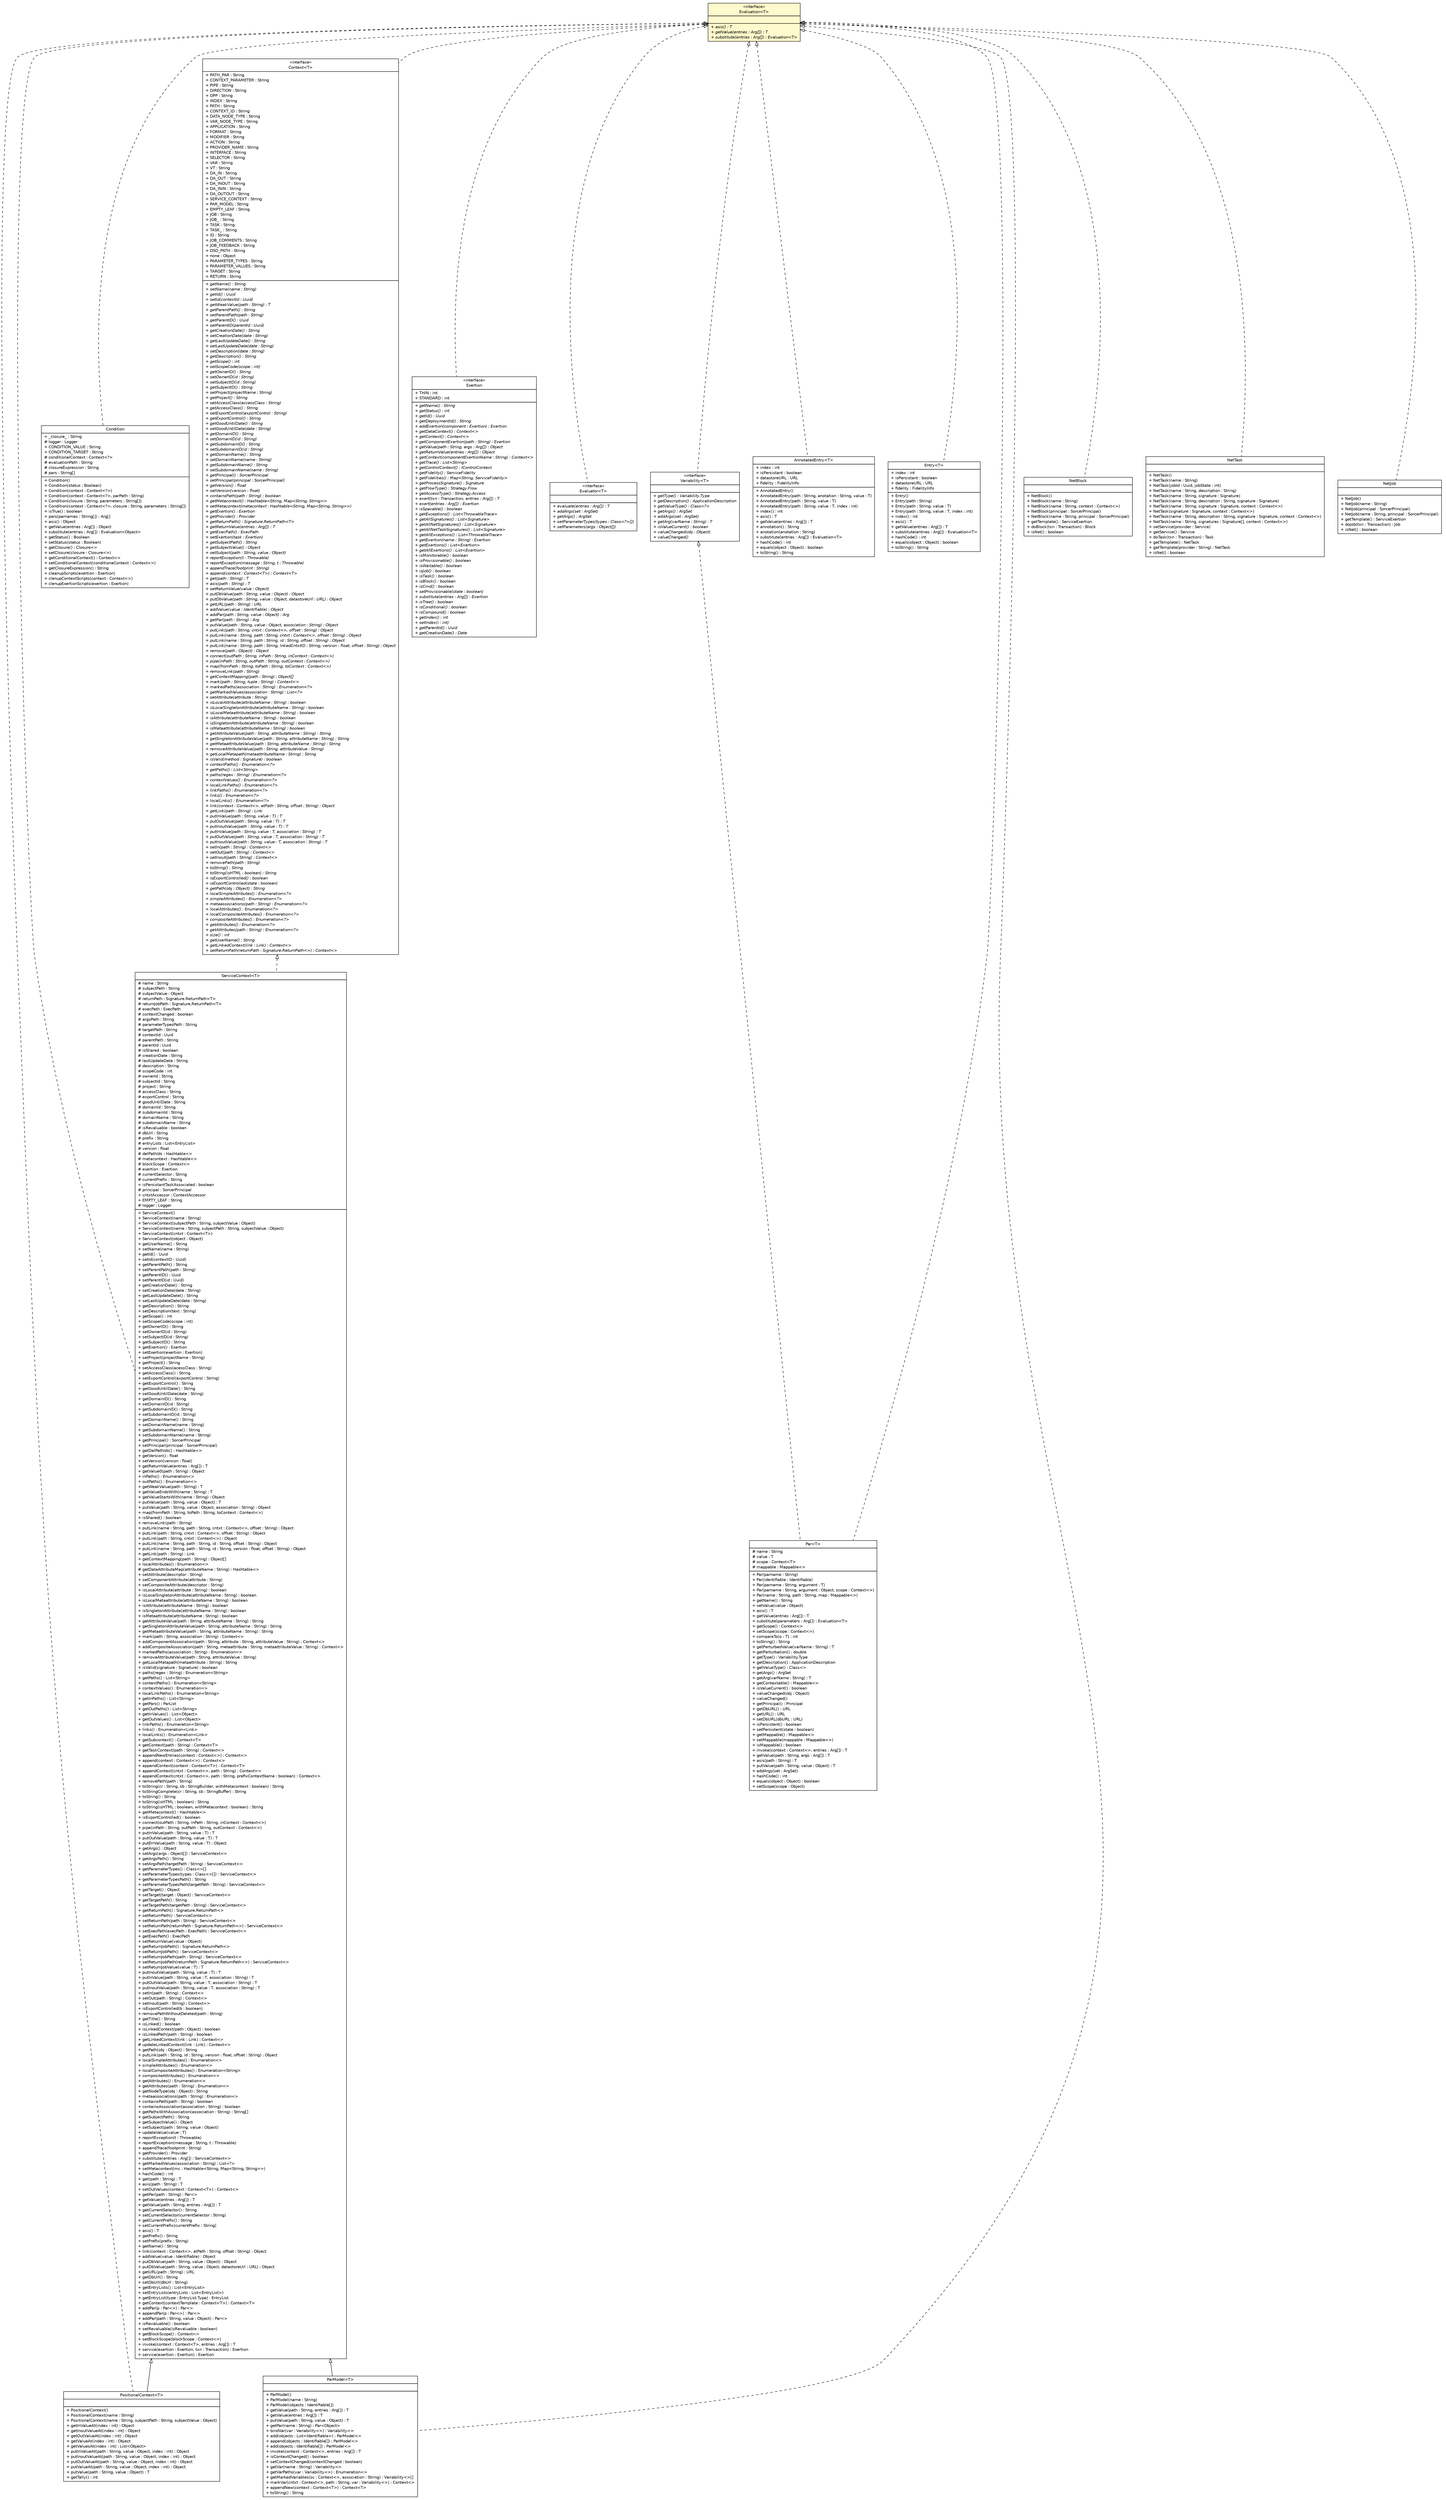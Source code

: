 #!/usr/local/bin/dot
#
# Class diagram 
# Generated by UMLGraph version R5_6 (http://www.umlgraph.org/)
#

digraph G {
	edge [fontname="Helvetica",fontsize=10,labelfontname="Helvetica",labelfontsize=10];
	node [fontname="Helvetica",fontsize=10,shape=plaintext];
	nodesep=0.25;
	ranksep=0.5;
	// sorcer.core.context.ServiceContext<T>
	c220978 [label=<<table title="sorcer.core.context.ServiceContext" border="0" cellborder="1" cellspacing="0" cellpadding="2" port="p" href="../core/context/ServiceContext.html">
		<tr><td><table border="0" cellspacing="0" cellpadding="1">
<tr><td align="center" balign="center"> ServiceContext&lt;T&gt; </td></tr>
		</table></td></tr>
		<tr><td><table border="0" cellspacing="0" cellpadding="1">
<tr><td align="left" balign="left"> # name : String </td></tr>
<tr><td align="left" balign="left"> # subjectPath : String </td></tr>
<tr><td align="left" balign="left"> # subjectValue : Object </td></tr>
<tr><td align="left" balign="left"> # returnPath : Signature.ReturnPath&lt;T&gt; </td></tr>
<tr><td align="left" balign="left"> # returnJobPath : Signature.ReturnPath&lt;T&gt; </td></tr>
<tr><td align="left" balign="left"> # execPath : ExecPath </td></tr>
<tr><td align="left" balign="left"> # contextChanged : boolean </td></tr>
<tr><td align="left" balign="left"> # argsPath : String </td></tr>
<tr><td align="left" balign="left"> # parameterTypesPath : String </td></tr>
<tr><td align="left" balign="left"> # targetPath : String </td></tr>
<tr><td align="left" balign="left"> # contextId : Uuid </td></tr>
<tr><td align="left" balign="left"> # parentPath : String </td></tr>
<tr><td align="left" balign="left"> # parentId : Uuid </td></tr>
<tr><td align="left" balign="left"> # isShared : boolean </td></tr>
<tr><td align="left" balign="left"> # creationDate : String </td></tr>
<tr><td align="left" balign="left"> # lastUpdateDate : String </td></tr>
<tr><td align="left" balign="left"> # description : String </td></tr>
<tr><td align="left" balign="left"> # scopeCode : int </td></tr>
<tr><td align="left" balign="left"> # ownerId : String </td></tr>
<tr><td align="left" balign="left"> # subjectId : String </td></tr>
<tr><td align="left" balign="left"> # project : String </td></tr>
<tr><td align="left" balign="left"> # accessClass : String </td></tr>
<tr><td align="left" balign="left"> # exportControl : String </td></tr>
<tr><td align="left" balign="left"> # goodUntilDate : String </td></tr>
<tr><td align="left" balign="left"> # domainId : String </td></tr>
<tr><td align="left" balign="left"> # subdomainId : String </td></tr>
<tr><td align="left" balign="left"> # domainName : String </td></tr>
<tr><td align="left" balign="left"> # subdomainName : String </td></tr>
<tr><td align="left" balign="left"> # isRevaluable : boolean </td></tr>
<tr><td align="left" balign="left"> # dbUrl : String </td></tr>
<tr><td align="left" balign="left"> # prefix : String </td></tr>
<tr><td align="left" balign="left"> # entryLists : List&lt;EntryList&gt; </td></tr>
<tr><td align="left" balign="left"> # version : float </td></tr>
<tr><td align="left" balign="left"> # delPathIds : Hashtable&lt;&gt; </td></tr>
<tr><td align="left" balign="left"> # metacontext : Hashtable&lt;&gt; </td></tr>
<tr><td align="left" balign="left"> # blockScope : Context&lt;&gt; </td></tr>
<tr><td align="left" balign="left"> # exertion : Exertion </td></tr>
<tr><td align="left" balign="left"> # currentSelector : String </td></tr>
<tr><td align="left" balign="left"> # currentPrefix : String </td></tr>
<tr><td align="left" balign="left"> + isPersistantTaskAssociated : boolean </td></tr>
<tr><td align="left" balign="left"> # principal : SorcerPrincipal </td></tr>
<tr><td align="left" balign="left"> + cntxtAccessor : ContextAccessor </td></tr>
<tr><td align="left" balign="left"> + EMPTY_LEAF : String </td></tr>
<tr><td align="left" balign="left"> # logger : Logger </td></tr>
		</table></td></tr>
		<tr><td><table border="0" cellspacing="0" cellpadding="1">
<tr><td align="left" balign="left"> + ServiceContext() </td></tr>
<tr><td align="left" balign="left"> + ServiceContext(name : String) </td></tr>
<tr><td align="left" balign="left"> + ServiceContext(subjectPath : String, subjectValue : Object) </td></tr>
<tr><td align="left" balign="left"> + ServiceContext(name : String, subjectPath : String, subjectValue : Object) </td></tr>
<tr><td align="left" balign="left"> + ServiceContext(cntxt : Context&lt;T&gt;) </td></tr>
<tr><td align="left" balign="left"> + ServiceContext(object : Object) </td></tr>
<tr><td align="left" balign="left"> + getUserName() : String </td></tr>
<tr><td align="left" balign="left"> + setName(name : String) </td></tr>
<tr><td align="left" balign="left"> + getId() : Uuid </td></tr>
<tr><td align="left" balign="left"> + setId(contextID : Uuid) </td></tr>
<tr><td align="left" balign="left"> + getParentPath() : String </td></tr>
<tr><td align="left" balign="left"> + setParentPath(path : String) </td></tr>
<tr><td align="left" balign="left"> + getParentID() : Uuid </td></tr>
<tr><td align="left" balign="left"> + setParentID(id : Uuid) </td></tr>
<tr><td align="left" balign="left"> + getCreationDate() : String </td></tr>
<tr><td align="left" balign="left"> + setCreationDate(date : String) </td></tr>
<tr><td align="left" balign="left"> + getLastUpdateDate() : String </td></tr>
<tr><td align="left" balign="left"> + setLastUpdateDate(date : String) </td></tr>
<tr><td align="left" balign="left"> + getDescription() : String </td></tr>
<tr><td align="left" balign="left"> + setDescription(text : String) </td></tr>
<tr><td align="left" balign="left"> + getScope() : int </td></tr>
<tr><td align="left" balign="left"> + setScopeCode(scope : int) </td></tr>
<tr><td align="left" balign="left"> + getOwnerID() : String </td></tr>
<tr><td align="left" balign="left"> + setOwnerID(id : String) </td></tr>
<tr><td align="left" balign="left"> + setSubjectID(id : String) </td></tr>
<tr><td align="left" balign="left"> + getSubjectID() : String </td></tr>
<tr><td align="left" balign="left"> + getExertion() : Exertion </td></tr>
<tr><td align="left" balign="left"> + setExertion(exertion : Exertion) </td></tr>
<tr><td align="left" balign="left"> + setProject(projectName : String) </td></tr>
<tr><td align="left" balign="left"> + getProject() : String </td></tr>
<tr><td align="left" balign="left"> + setAccessClass(acessClass : String) </td></tr>
<tr><td align="left" balign="left"> + getAccessClass() : String </td></tr>
<tr><td align="left" balign="left"> + setExportControl(exportControl : String) </td></tr>
<tr><td align="left" balign="left"> + getExportControl() : String </td></tr>
<tr><td align="left" balign="left"> + getGoodUntilDate() : String </td></tr>
<tr><td align="left" balign="left"> + setGoodUntilDate(date : String) </td></tr>
<tr><td align="left" balign="left"> + getDomainID() : String </td></tr>
<tr><td align="left" balign="left"> + setDomainID(id : String) </td></tr>
<tr><td align="left" balign="left"> + getSubdomainID() : String </td></tr>
<tr><td align="left" balign="left"> + setSubdomainID(id : String) </td></tr>
<tr><td align="left" balign="left"> + getDomainName() : String </td></tr>
<tr><td align="left" balign="left"> + setDomainName(name : String) </td></tr>
<tr><td align="left" balign="left"> + getSubdomainName() : String </td></tr>
<tr><td align="left" balign="left"> + setSubdomainName(name : String) </td></tr>
<tr><td align="left" balign="left"> + getPrincipal() : SorcerPrincipal </td></tr>
<tr><td align="left" balign="left"> + setPrincipal(principal : SorcerPrincipal) </td></tr>
<tr><td align="left" balign="left"> + getDelPathIds() : Hashtable&lt;&gt; </td></tr>
<tr><td align="left" balign="left"> + getVersion() : float </td></tr>
<tr><td align="left" balign="left"> + setVersion(version : float) </td></tr>
<tr><td align="left" balign="left"> + getReturnValue(entries : Arg[]) : T </td></tr>
<tr><td align="left" balign="left"> + getValue0(path : String) : Object </td></tr>
<tr><td align="left" balign="left"> + inPaths() : Enumeration&lt;&gt; </td></tr>
<tr><td align="left" balign="left"> + outPaths() : Enumeration&lt;&gt; </td></tr>
<tr><td align="left" balign="left"> + getWeakValue(path : String) : T </td></tr>
<tr><td align="left" balign="left"> + getValueEndsWith(name : String) : T </td></tr>
<tr><td align="left" balign="left"> + getValueStartsWith(name : String) : Object </td></tr>
<tr><td align="left" balign="left"> + putValue(path : String, value : Object) : T </td></tr>
<tr><td align="left" balign="left"> + putValue(path : String, value : Object, association : String) : Object </td></tr>
<tr><td align="left" balign="left"> + map(fromPath : String, toPath : String, toContext : Context&lt;&gt;) </td></tr>
<tr><td align="left" balign="left"> + isShared() : boolean </td></tr>
<tr><td align="left" balign="left"> + removeLink(path : String) </td></tr>
<tr><td align="left" balign="left"> + putLink(name : String, path : String, cntxt : Context&lt;&gt;, offset : String) : Object </td></tr>
<tr><td align="left" balign="left"> + putLink(path : String, cntxt : Context&lt;&gt;, offset : String) : Object </td></tr>
<tr><td align="left" balign="left"> + putLink(path : String, cntxt : Context&lt;&gt;) : Object </td></tr>
<tr><td align="left" balign="left"> + putLink(name : String, path : String, id : String, offset : String) : Object </td></tr>
<tr><td align="left" balign="left"> + putLink(name : String, path : String, id : String, version : float, offset : String) : Object </td></tr>
<tr><td align="left" balign="left"> + getLink(path : String) : Link </td></tr>
<tr><td align="left" balign="left"> + getContextMapping(path : String) : Object[] </td></tr>
<tr><td align="left" balign="left"> + localAttributes() : Enumeration&lt;&gt; </td></tr>
<tr><td align="left" balign="left"> # getDataAttributeMap(attributeName : String) : Hashtable&lt;&gt; </td></tr>
<tr><td align="left" balign="left"> + setAttribute(descriptor : String) </td></tr>
<tr><td align="left" balign="left"> + setComponentAttribute(attribute : String) </td></tr>
<tr><td align="left" balign="left"> + setCompositeAttribute(descriptor : String) </td></tr>
<tr><td align="left" balign="left"> + isLocalAttribute(attribute : String) : boolean </td></tr>
<tr><td align="left" balign="left"> + isLocalSingletonAttribute(attributeName : String) : boolean </td></tr>
<tr><td align="left" balign="left"> + isLocalMetaattribute(attributeName : String) : boolean </td></tr>
<tr><td align="left" balign="left"> + isAttribute(attributeName : String) : boolean </td></tr>
<tr><td align="left" balign="left"> + isSingletonAttribute(attributeName : String) : boolean </td></tr>
<tr><td align="left" balign="left"> + isMetaattribute(attributeName : String) : boolean </td></tr>
<tr><td align="left" balign="left"> + getAttributeValue(path : String, attributeName : String) : String </td></tr>
<tr><td align="left" balign="left"> + getSingletonAttributeValue(path : String, attributeName : String) : String </td></tr>
<tr><td align="left" balign="left"> + getMetaattributeValue(path : String, attributeName : String) : String </td></tr>
<tr><td align="left" balign="left"> + mark(path : String, association : String) : Context&lt;&gt; </td></tr>
<tr><td align="left" balign="left"> + addComponentAssociation(path : String, attribute : String, attributeValue : String) : Context&lt;&gt; </td></tr>
<tr><td align="left" balign="left"> + addCompositeAssociation(path : String, metaattribute : String, metaattributeValue : String) : Context&lt;&gt; </td></tr>
<tr><td align="left" balign="left"> + markedPaths(association : String) : Enumeration&lt;&gt; </td></tr>
<tr><td align="left" balign="left"> + removeAttributeValue(path : String, attributeValue : String) </td></tr>
<tr><td align="left" balign="left"> + getLocalMetapath(metaattribute : String) : String </td></tr>
<tr><td align="left" balign="left"> + isValid(signature : Signature) : boolean </td></tr>
<tr><td align="left" balign="left"> + paths(regex : String) : Enumeration&lt;String&gt; </td></tr>
<tr><td align="left" balign="left"> + getPaths() : List&lt;String&gt; </td></tr>
<tr><td align="left" balign="left"> + contextPaths() : Enumeration&lt;String&gt; </td></tr>
<tr><td align="left" balign="left"> + contextValues() : Enumeration&lt;&gt; </td></tr>
<tr><td align="left" balign="left"> + localLinkPaths() : Enumeration&lt;String&gt; </td></tr>
<tr><td align="left" balign="left"> + getInPaths() : List&lt;String&gt; </td></tr>
<tr><td align="left" balign="left"> + getPars() : ParList </td></tr>
<tr><td align="left" balign="left"> + getOutPaths() : List&lt;String&gt; </td></tr>
<tr><td align="left" balign="left"> + getInValues() : List&lt;Object&gt; </td></tr>
<tr><td align="left" balign="left"> + getOutValues() : List&lt;Object&gt; </td></tr>
<tr><td align="left" balign="left"> + linkPaths() : Enumeration&lt;String&gt; </td></tr>
<tr><td align="left" balign="left"> + links() : Enumeration&lt;Link&gt; </td></tr>
<tr><td align="left" balign="left"> + localLinks() : Enumeration&lt;Link&gt; </td></tr>
<tr><td align="left" balign="left"> + getSubcontext() : Context&lt;T&gt; </td></tr>
<tr><td align="left" balign="left"> + getContext(path : String) : Context&lt;T&gt; </td></tr>
<tr><td align="left" balign="left"> + getTaskContext(path : String) : Context&lt;&gt; </td></tr>
<tr><td align="left" balign="left"> + appendNewEntries(context : Context&lt;&gt;) : Context&lt;&gt; </td></tr>
<tr><td align="left" balign="left"> + append(context : Context&lt;&gt;) : Context&lt;&gt; </td></tr>
<tr><td align="left" balign="left"> + appendContext(context : Context&lt;T&gt;) : Context&lt;T&gt; </td></tr>
<tr><td align="left" balign="left"> + appendContext(cntxt : Context&lt;&gt;, path : String) : Context&lt;&gt; </td></tr>
<tr><td align="left" balign="left"> + appendContext(cntxt : Context&lt;&gt;, path : String, prefixContextName : boolean) : Context&lt;&gt; </td></tr>
<tr><td align="left" balign="left"> + removePath(path : String) </td></tr>
<tr><td align="left" balign="left"> + toString(cr : String, sb : StringBuilder, withMetacontext : boolean) : String </td></tr>
<tr><td align="left" balign="left"> + toStringComplete(cr : String, sb : StringBuffer) : String </td></tr>
<tr><td align="left" balign="left"> + toString() : String </td></tr>
<tr><td align="left" balign="left"> + toString(isHTML : boolean) : String </td></tr>
<tr><td align="left" balign="left"> + toString(isHTML : boolean, withMetacontext : boolean) : String </td></tr>
<tr><td align="left" balign="left"> + getMetacontext() : Hashtable&lt;&gt; </td></tr>
<tr><td align="left" balign="left"> + isExportControlled() : boolean </td></tr>
<tr><td align="left" balign="left"> + connect(outPath : String, inPath : String, inContext : Context&lt;&gt;) </td></tr>
<tr><td align="left" balign="left"> + pipe(inPath : String, outPath : String, outContext : Context&lt;&gt;) </td></tr>
<tr><td align="left" balign="left"> + putInValue(path : String, value : T) : T </td></tr>
<tr><td align="left" balign="left"> + putOutValue(path : String, value : T) : T </td></tr>
<tr><td align="left" balign="left"> + putErrValue(path : String, value : T) : Object </td></tr>
<tr><td align="left" balign="left"> + getArgs() : Object </td></tr>
<tr><td align="left" balign="left"> + setArgs(args : Object[]) : ServiceContext&lt;&gt; </td></tr>
<tr><td align="left" balign="left"> + getArgsPath() : String </td></tr>
<tr><td align="left" balign="left"> + setArgsPath(targetPath : String) : ServiceContext&lt;&gt; </td></tr>
<tr><td align="left" balign="left"> + getParameterTypes() : Class&lt;&gt;[] </td></tr>
<tr><td align="left" balign="left"> + setParameterTypes(types : Class&lt;&gt;[]) : ServiceContext&lt;&gt; </td></tr>
<tr><td align="left" balign="left"> + getParameterTypesPath() : String </td></tr>
<tr><td align="left" balign="left"> + setParameterTypesPath(targetPath : String) : ServiceContext&lt;&gt; </td></tr>
<tr><td align="left" balign="left"> + getTarget() : Object </td></tr>
<tr><td align="left" balign="left"> + setTarget(target : Object) : ServiceContext&lt;&gt; </td></tr>
<tr><td align="left" balign="left"> + getTargetPath() : String </td></tr>
<tr><td align="left" balign="left"> + setTargetPath(targetPath : String) : ServiceContext&lt;&gt; </td></tr>
<tr><td align="left" balign="left"> + getReturnPath() : Signature.ReturnPath&lt;&gt; </td></tr>
<tr><td align="left" balign="left"> + setReturnPath() : ServiceContext&lt;&gt; </td></tr>
<tr><td align="left" balign="left"> + setReturnPath(path : String) : ServiceContext&lt;&gt; </td></tr>
<tr><td align="left" balign="left"> + setReturnPath(returnPath : Signature.ReturnPath&lt;&gt;) : ServiceContext&lt;&gt; </td></tr>
<tr><td align="left" balign="left"> + setExecPath(execPath : ExecPath) : ServiceContext&lt;&gt; </td></tr>
<tr><td align="left" balign="left"> + getExecPath() : ExecPath </td></tr>
<tr><td align="left" balign="left"> + setReturnValue(value : Object) </td></tr>
<tr><td align="left" balign="left"> + getReturnJobPath() : Signature.ReturnPath&lt;&gt; </td></tr>
<tr><td align="left" balign="left"> + setReturnJobPath() : ServiceContext&lt;&gt; </td></tr>
<tr><td align="left" balign="left"> + setReturnJobPath(path : String) : ServiceContext&lt;&gt; </td></tr>
<tr><td align="left" balign="left"> + setReturnJobPath(returnPath : Signature.ReturnPath&lt;&gt;) : ServiceContext&lt;&gt; </td></tr>
<tr><td align="left" balign="left"> + setReturnJobValue(value : T) : T </td></tr>
<tr><td align="left" balign="left"> + putInoutValue(path : String, value : T) : T </td></tr>
<tr><td align="left" balign="left"> + putInValue(path : String, value : T, association : String) : T </td></tr>
<tr><td align="left" balign="left"> + putOutValue(path : String, value : T, association : String) : T </td></tr>
<tr><td align="left" balign="left"> + putInoutValue(path : String, value : T, association : String) : T </td></tr>
<tr><td align="left" balign="left"> + setIn(path : String) : Context&lt;&gt; </td></tr>
<tr><td align="left" balign="left"> + setOut(path : String) : Context&lt;&gt; </td></tr>
<tr><td align="left" balign="left"> + setInout(path : String) : Context&lt;&gt; </td></tr>
<tr><td align="left" balign="left"> + isExportControlled(b : boolean) </td></tr>
<tr><td align="left" balign="left"> + removePathWithoutDeleted(path : String) </td></tr>
<tr><td align="left" balign="left"> + getTitle() : String </td></tr>
<tr><td align="left" balign="left"> + isLinked() : boolean </td></tr>
<tr><td align="left" balign="left"> + isLinkedContext(path : Object) : boolean </td></tr>
<tr><td align="left" balign="left"> + isLinkedPath(path : String) : boolean </td></tr>
<tr><td align="left" balign="left"> + getLinkedContext(link : Link) : Context&lt;&gt; </td></tr>
<tr><td align="left" balign="left"> # updateLinkedContext(link : Link) : Context&lt;&gt; </td></tr>
<tr><td align="left" balign="left"> + getPath(obj : Object) : String </td></tr>
<tr><td align="left" balign="left"> + putLink(path : String, id : String, version : float, offset : String) : Object </td></tr>
<tr><td align="left" balign="left"> + localSimpleAttributes() : Enumeration&lt;&gt; </td></tr>
<tr><td align="left" balign="left"> + simpleAttributes() : Enumeration&lt;&gt; </td></tr>
<tr><td align="left" balign="left"> + localCompositeAttributes() : Enumeration&lt;String&gt; </td></tr>
<tr><td align="left" balign="left"> + compositeAttributes() : Enumeration&lt;&gt; </td></tr>
<tr><td align="left" balign="left"> + getAttributes() : Enumeration&lt;&gt; </td></tr>
<tr><td align="left" balign="left"> + getAttributes(path : String) : Enumeration&lt;&gt; </td></tr>
<tr><td align="left" balign="left"> + getNodeType(obj : Object) : String </td></tr>
<tr><td align="left" balign="left"> + metaassociations(path : String) : Enumeration&lt;&gt; </td></tr>
<tr><td align="left" balign="left"> + containsPath(path : String) : boolean </td></tr>
<tr><td align="left" balign="left"> + containsAssociation(association : String) : boolean </td></tr>
<tr><td align="left" balign="left"> + getPathsWithAssociation(association : String) : String[] </td></tr>
<tr><td align="left" balign="left"> + getSubjectPath() : String </td></tr>
<tr><td align="left" balign="left"> + getSubjectValue() : Object </td></tr>
<tr><td align="left" balign="left"> + setSubject(path : String, value : Object) </td></tr>
<tr><td align="left" balign="left"> + updateValue(value : T) </td></tr>
<tr><td align="left" balign="left"> + reportException(t : Throwable) </td></tr>
<tr><td align="left" balign="left"> + reportException(message : String, t : Throwable) </td></tr>
<tr><td align="left" balign="left"> + appendTrace(footprint : String) </td></tr>
<tr><td align="left" balign="left"> + getProvider() : Provider </td></tr>
<tr><td align="left" balign="left"> + substitute(entries : Arg[]) : ServiceContext&lt;&gt; </td></tr>
<tr><td align="left" balign="left"> + getMarkedValues(association : String) : List&lt;?&gt; </td></tr>
<tr><td align="left" balign="left"> + setMetacontext(mc : Hashtable&lt;String, Map&lt;String, String&gt;&gt;) </td></tr>
<tr><td align="left" balign="left"> + hashCode() : int </td></tr>
<tr><td align="left" balign="left"> + get(path : String) : T </td></tr>
<tr><td align="left" balign="left"> + asis(path : String) : T </td></tr>
<tr><td align="left" balign="left"> + setOutValues(context : Context&lt;T&gt;) : Context&lt;&gt; </td></tr>
<tr><td align="left" balign="left"> + getPar(path : String) : Par&lt;&gt; </td></tr>
<tr><td align="left" balign="left"> + getValue(entries : Arg[]) : T </td></tr>
<tr><td align="left" balign="left"> + getValue(path : String, entries : Arg[]) : T </td></tr>
<tr><td align="left" balign="left"> + getCurrentSelector() : String </td></tr>
<tr><td align="left" balign="left"> + setCurrentSelector(currentSelector : String) </td></tr>
<tr><td align="left" balign="left"> + getCurrentPrefix() : String </td></tr>
<tr><td align="left" balign="left"> + setCurrentPrefix(currentPrefix : String) </td></tr>
<tr><td align="left" balign="left"> + asis() : T </td></tr>
<tr><td align="left" balign="left"> + getPrefix() : String </td></tr>
<tr><td align="left" balign="left"> + setPrefix(prefix : String) </td></tr>
<tr><td align="left" balign="left"> + getName() : String </td></tr>
<tr><td align="left" balign="left"> + link(context : Context&lt;&gt;, atPath : String, offset : String) : Object </td></tr>
<tr><td align="left" balign="left"> + addValue(value : Identifiable) : Object </td></tr>
<tr><td align="left" balign="left"> + putDbValue(path : String, value : Object) : Object </td></tr>
<tr><td align="left" balign="left"> + putDbValue(path : String, value : Object, datastoreUrl : URL) : Object </td></tr>
<tr><td align="left" balign="left"> + getURL(path : String) : URL </td></tr>
<tr><td align="left" balign="left"> + getDbUrl() : String </td></tr>
<tr><td align="left" balign="left"> + setDbUrl(dbUrl : String) </td></tr>
<tr><td align="left" balign="left"> + getEntryLists() : List&lt;EntryList&gt; </td></tr>
<tr><td align="left" balign="left"> + setEntryLists(entryLists : List&lt;EntryList&gt;) </td></tr>
<tr><td align="left" balign="left"> + getEntryList(type : EntryList.Type) : EntryList </td></tr>
<tr><td align="left" balign="left"> + getContext(contextTemplate : Context&lt;T&gt;) : Context&lt;T&gt; </td></tr>
<tr><td align="left" balign="left"> + addPar(p : Par&lt;&gt;) : Par&lt;&gt; </td></tr>
<tr><td align="left" balign="left"> + appendPar(p : Par&lt;&gt;) : Par&lt;&gt; </td></tr>
<tr><td align="left" balign="left"> + addPar(path : String, value : Object) : Par&lt;&gt; </td></tr>
<tr><td align="left" balign="left"> + isRevaluable() : boolean </td></tr>
<tr><td align="left" balign="left"> + setRevaluable(isRevaluable : boolean) </td></tr>
<tr><td align="left" balign="left"> + getBlockScope() : Context&lt;&gt; </td></tr>
<tr><td align="left" balign="left"> + setBlockScope(blockScope : Context&lt;&gt;) </td></tr>
<tr><td align="left" balign="left"> + invoke(context : Context&lt;T&gt;, entries : Arg[]) : T </td></tr>
<tr><td align="left" balign="left"> + service(exertion : Exertion, txn : Transaction) : Exertion </td></tr>
<tr><td align="left" balign="left"> + service(exertion : Exertion) : Exertion </td></tr>
		</table></td></tr>
		</table>>, URL="../core/context/ServiceContext.html", fontname="Helvetica", fontcolor="black", fontsize=10.0];
	// sorcer.core.context.PositionalContext<T>
	c220981 [label=<<table title="sorcer.core.context.PositionalContext" border="0" cellborder="1" cellspacing="0" cellpadding="2" port="p" href="../core/context/PositionalContext.html">
		<tr><td><table border="0" cellspacing="0" cellpadding="1">
<tr><td align="center" balign="center"> PositionalContext&lt;T&gt; </td></tr>
		</table></td></tr>
		<tr><td><table border="0" cellspacing="0" cellpadding="1">
<tr><td align="left" balign="left">  </td></tr>
		</table></td></tr>
		<tr><td><table border="0" cellspacing="0" cellpadding="1">
<tr><td align="left" balign="left"> + PositionalContext() </td></tr>
<tr><td align="left" balign="left"> + PositionalContext(name : String) </td></tr>
<tr><td align="left" balign="left"> + PositionalContext(name : String, subjectPath : String, subjectValue : Object) </td></tr>
<tr><td align="left" balign="left"> + getInValueAt(index : int) : Object </td></tr>
<tr><td align="left" balign="left"> + getInoutValueAt(index : int) : Object </td></tr>
<tr><td align="left" balign="left"> + getOutValueAt(index : int) : Object </td></tr>
<tr><td align="left" balign="left"> + getValueAt(index : int) : Object </td></tr>
<tr><td align="left" balign="left"> + getValuesAt(index : int) : List&lt;Object&gt; </td></tr>
<tr><td align="left" balign="left"> + putInValueAt(path : String, value : Object, index : int) : Object </td></tr>
<tr><td align="left" balign="left"> + putInoutValueAt(path : String, value : Object, index : int) : Object </td></tr>
<tr><td align="left" balign="left"> + putOutValueAt(path : String, value : Object, index : int) : Object </td></tr>
<tr><td align="left" balign="left"> + putValueAt(path : String, value : Object, index : int) : Object </td></tr>
<tr><td align="left" balign="left"> + putValue(path : String, value : Object) : T </td></tr>
<tr><td align="left" balign="left"> + getTally() : int </td></tr>
		</table></td></tr>
		</table>>, URL="../core/context/PositionalContext.html", fontname="Helvetica", fontcolor="black", fontsize=10.0];
	// sorcer.service.Condition
	c221038 [label=<<table title="sorcer.service.Condition" border="0" cellborder="1" cellspacing="0" cellpadding="2" port="p" href="./Condition.html">
		<tr><td><table border="0" cellspacing="0" cellpadding="1">
<tr><td align="center" balign="center"> Condition </td></tr>
		</table></td></tr>
		<tr><td><table border="0" cellspacing="0" cellpadding="1">
<tr><td align="left" balign="left"> + _closure_ : String </td></tr>
<tr><td align="left" balign="left"> # logger : Logger </td></tr>
<tr><td align="left" balign="left"> + CONDITION_VALUE : String </td></tr>
<tr><td align="left" balign="left"> + CONDITION_TARGET : String </td></tr>
<tr><td align="left" balign="left"> # conditionalContext : Context&lt;?&gt; </td></tr>
<tr><td align="left" balign="left"> # evaluationPath : String </td></tr>
<tr><td align="left" balign="left"> # closureExpression : String </td></tr>
<tr><td align="left" balign="left"> # pars : String[] </td></tr>
		</table></td></tr>
		<tr><td><table border="0" cellspacing="0" cellpadding="1">
<tr><td align="left" balign="left"> + Condition() </td></tr>
<tr><td align="left" balign="left"> + Condition(status : Boolean) </td></tr>
<tr><td align="left" balign="left"> + Condition(context : Context&lt;?&gt;) </td></tr>
<tr><td align="left" balign="left"> + Condition(context : Context&lt;?&gt;, parPath : String) </td></tr>
<tr><td align="left" balign="left"> + Condition(closure : String, parameters : String[]) </td></tr>
<tr><td align="left" balign="left"> + Condition(context : Context&lt;?&gt;, closure : String, parameters : String[]) </td></tr>
<tr><td align="left" balign="left"> + isTrue() : boolean </td></tr>
<tr><td align="left" balign="left"> + pars(parnames : String[]) : Arg[] </td></tr>
<tr><td align="left" balign="left"> + asis() : Object </td></tr>
<tr><td align="left" balign="left"> + getValue(entries : Arg[]) : Object </td></tr>
<tr><td align="left" balign="left"> + substitute(entries : Arg[]) : Evaluation&lt;Object&gt; </td></tr>
<tr><td align="left" balign="left"> + getStatus() : Boolean </td></tr>
<tr><td align="left" balign="left"> + setStatus(status : Boolean) </td></tr>
<tr><td align="left" balign="left"> + getClosure() : Closure&lt;&gt; </td></tr>
<tr><td align="left" balign="left"> + setClosure(closure : Closure&lt;&gt;) </td></tr>
<tr><td align="left" balign="left"> + getConditionalContext() : Context&lt;&gt; </td></tr>
<tr><td align="left" balign="left"> + setConditionalContext(conditionaContext : Context&lt;&gt;) </td></tr>
<tr><td align="left" balign="left"> + getClosureExpression() : String </td></tr>
<tr><td align="left" balign="left"> + cleanupScripts(exertion : Exertion) </td></tr>
<tr><td align="left" balign="left"> + clenupContextScripts(context : Context&lt;&gt;) </td></tr>
<tr><td align="left" balign="left"> + clenupExertionScripts(exertion : Exertion) </td></tr>
		</table></td></tr>
		</table>>, URL="./Condition.html", fontname="Helvetica", fontcolor="black", fontsize=10.0];
	// sorcer.service.Evaluation<T>
	c221049 [label=<<table title="sorcer.service.Evaluation" border="0" cellborder="1" cellspacing="0" cellpadding="2" port="p" bgcolor="lemonChiffon" href="./Evaluation.html">
		<tr><td><table border="0" cellspacing="0" cellpadding="1">
<tr><td align="center" balign="center"> &#171;interface&#187; </td></tr>
<tr><td align="center" balign="center"> Evaluation&lt;T&gt; </td></tr>
		</table></td></tr>
		<tr><td><table border="0" cellspacing="0" cellpadding="1">
<tr><td align="left" balign="left">  </td></tr>
		</table></td></tr>
		<tr><td><table border="0" cellspacing="0" cellpadding="1">
<tr><td align="left" balign="left"><font face="Helvetica-Oblique" point-size="10.0"> + asis() : T </font></td></tr>
<tr><td align="left" balign="left"><font face="Helvetica-Oblique" point-size="10.0"> + getValue(entries : Arg[]) : T </font></td></tr>
<tr><td align="left" balign="left"><font face="Helvetica-Oblique" point-size="10.0"> + substitute(entries : Arg[]) : Evaluation&lt;T&gt; </font></td></tr>
		</table></td></tr>
		</table>>, URL="./Evaluation.html", fontname="Helvetica", fontcolor="black", fontsize=10.0];
	// sorcer.service.Context<T>
	c221059 [label=<<table title="sorcer.service.Context" border="0" cellborder="1" cellspacing="0" cellpadding="2" port="p" href="./Context.html">
		<tr><td><table border="0" cellspacing="0" cellpadding="1">
<tr><td align="center" balign="center"> &#171;interface&#187; </td></tr>
<tr><td align="center" balign="center"> Context&lt;T&gt; </td></tr>
		</table></td></tr>
		<tr><td><table border="0" cellspacing="0" cellpadding="1">
<tr><td align="left" balign="left"> + PATH_PAR : String </td></tr>
<tr><td align="left" balign="left"> + CONTEXT_PARAMETER : String </td></tr>
<tr><td align="left" balign="left"> + PIPE : String </td></tr>
<tr><td align="left" balign="left"> + DIRECTION : String </td></tr>
<tr><td align="left" balign="left"> + OPP : String </td></tr>
<tr><td align="left" balign="left"> + INDEX : String </td></tr>
<tr><td align="left" balign="left"> + PATH : String </td></tr>
<tr><td align="left" balign="left"> + CONTEXT_ID : String </td></tr>
<tr><td align="left" balign="left"> + DATA_NODE_TYPE : String </td></tr>
<tr><td align="left" balign="left"> + VAR_NODE_TYPE : String </td></tr>
<tr><td align="left" balign="left"> + APPLICATION : String </td></tr>
<tr><td align="left" balign="left"> + FORMAT : String </td></tr>
<tr><td align="left" balign="left"> + MODIFIER : String </td></tr>
<tr><td align="left" balign="left"> + ACTION : String </td></tr>
<tr><td align="left" balign="left"> + PROVIDER_NAME : String </td></tr>
<tr><td align="left" balign="left"> + INTERFACE : String </td></tr>
<tr><td align="left" balign="left"> + SELECTOR : String </td></tr>
<tr><td align="left" balign="left"> + VAR : String </td></tr>
<tr><td align="left" balign="left"> + VT : String </td></tr>
<tr><td align="left" balign="left"> + DA_IN : String </td></tr>
<tr><td align="left" balign="left"> + DA_OUT : String </td></tr>
<tr><td align="left" balign="left"> + DA_INOUT : String </td></tr>
<tr><td align="left" balign="left"> + DA_ININ : String </td></tr>
<tr><td align="left" balign="left"> + DA_OUTOUT : String </td></tr>
<tr><td align="left" balign="left"> + SERVICE_CONTEXT : String </td></tr>
<tr><td align="left" balign="left"> + PAR_MODEL : String </td></tr>
<tr><td align="left" balign="left"> + EMPTY_LEAF : String </td></tr>
<tr><td align="left" balign="left"> + JOB : String </td></tr>
<tr><td align="left" balign="left"> + JOB_ : String </td></tr>
<tr><td align="left" balign="left"> + TASK : String </td></tr>
<tr><td align="left" balign="left"> + TASK_ : String </td></tr>
<tr><td align="left" balign="left"> + ID : String </td></tr>
<tr><td align="left" balign="left"> + JOB_COMMENTS : String </td></tr>
<tr><td align="left" balign="left"> + JOB_FEEDBACK : String </td></tr>
<tr><td align="left" balign="left"> + DSD_PATH : String </td></tr>
<tr><td align="left" balign="left"> + none : Object </td></tr>
<tr><td align="left" balign="left"> + PARAMETER_TYPES : String </td></tr>
<tr><td align="left" balign="left"> + PARAMETER_VALUES : String </td></tr>
<tr><td align="left" balign="left"> + TARGET : String </td></tr>
<tr><td align="left" balign="left"> + RETURN : String </td></tr>
		</table></td></tr>
		<tr><td><table border="0" cellspacing="0" cellpadding="1">
<tr><td align="left" balign="left"><font face="Helvetica-Oblique" point-size="10.0"> + getName() : String </font></td></tr>
<tr><td align="left" balign="left"><font face="Helvetica-Oblique" point-size="10.0"> + setName(name : String) </font></td></tr>
<tr><td align="left" balign="left"><font face="Helvetica-Oblique" point-size="10.0"> + getId() : Uuid </font></td></tr>
<tr><td align="left" balign="left"><font face="Helvetica-Oblique" point-size="10.0"> + setId(contextId : Uuid) </font></td></tr>
<tr><td align="left" balign="left"><font face="Helvetica-Oblique" point-size="10.0"> + getWeakValue(path : String) : T </font></td></tr>
<tr><td align="left" balign="left"><font face="Helvetica-Oblique" point-size="10.0"> + getParentPath() : String </font></td></tr>
<tr><td align="left" balign="left"><font face="Helvetica-Oblique" point-size="10.0"> + setParentPath(path : String) </font></td></tr>
<tr><td align="left" balign="left"><font face="Helvetica-Oblique" point-size="10.0"> + getParentID() : Uuid </font></td></tr>
<tr><td align="left" balign="left"><font face="Helvetica-Oblique" point-size="10.0"> + setParentID(parentId : Uuid) </font></td></tr>
<tr><td align="left" balign="left"><font face="Helvetica-Oblique" point-size="10.0"> + getCreationDate() : String </font></td></tr>
<tr><td align="left" balign="left"><font face="Helvetica-Oblique" point-size="10.0"> + setCreationDate(date : String) </font></td></tr>
<tr><td align="left" balign="left"><font face="Helvetica-Oblique" point-size="10.0"> + getLastUpdateDate() : String </font></td></tr>
<tr><td align="left" balign="left"><font face="Helvetica-Oblique" point-size="10.0"> + setLastUpdateDate(date : String) </font></td></tr>
<tr><td align="left" balign="left"><font face="Helvetica-Oblique" point-size="10.0"> + setDescription(date : String) </font></td></tr>
<tr><td align="left" balign="left"><font face="Helvetica-Oblique" point-size="10.0"> + getDescription() : String </font></td></tr>
<tr><td align="left" balign="left"><font face="Helvetica-Oblique" point-size="10.0"> + getScope() : int </font></td></tr>
<tr><td align="left" balign="left"><font face="Helvetica-Oblique" point-size="10.0"> + setScopeCode(scope : int) </font></td></tr>
<tr><td align="left" balign="left"><font face="Helvetica-Oblique" point-size="10.0"> + getOwnerID() : String </font></td></tr>
<tr><td align="left" balign="left"><font face="Helvetica-Oblique" point-size="10.0"> + setOwnerID(id : String) </font></td></tr>
<tr><td align="left" balign="left"><font face="Helvetica-Oblique" point-size="10.0"> + setSubjectID(id : String) </font></td></tr>
<tr><td align="left" balign="left"><font face="Helvetica-Oblique" point-size="10.0"> + getSubjectID() : String </font></td></tr>
<tr><td align="left" balign="left"><font face="Helvetica-Oblique" point-size="10.0"> + setProject(projectName : String) </font></td></tr>
<tr><td align="left" balign="left"><font face="Helvetica-Oblique" point-size="10.0"> + getProject() : String </font></td></tr>
<tr><td align="left" balign="left"><font face="Helvetica-Oblique" point-size="10.0"> + setAccessClass(accessClass : String) </font></td></tr>
<tr><td align="left" balign="left"><font face="Helvetica-Oblique" point-size="10.0"> + getAccessClass() : String </font></td></tr>
<tr><td align="left" balign="left"><font face="Helvetica-Oblique" point-size="10.0"> + setExportControl(exportControl : String) </font></td></tr>
<tr><td align="left" balign="left"><font face="Helvetica-Oblique" point-size="10.0"> + getExportControl() : String </font></td></tr>
<tr><td align="left" balign="left"><font face="Helvetica-Oblique" point-size="10.0"> + getGoodUntilDate() : String </font></td></tr>
<tr><td align="left" balign="left"><font face="Helvetica-Oblique" point-size="10.0"> + setGoodUntilDate(date : String) </font></td></tr>
<tr><td align="left" balign="left"><font face="Helvetica-Oblique" point-size="10.0"> + getDomainID() : String </font></td></tr>
<tr><td align="left" balign="left"><font face="Helvetica-Oblique" point-size="10.0"> + setDomainID(id : String) </font></td></tr>
<tr><td align="left" balign="left"><font face="Helvetica-Oblique" point-size="10.0"> + getSubdomainID() : String </font></td></tr>
<tr><td align="left" balign="left"><font face="Helvetica-Oblique" point-size="10.0"> + setSubdomainID(id : String) </font></td></tr>
<tr><td align="left" balign="left"><font face="Helvetica-Oblique" point-size="10.0"> + getDomainName() : String </font></td></tr>
<tr><td align="left" balign="left"><font face="Helvetica-Oblique" point-size="10.0"> + setDomainName(name : String) </font></td></tr>
<tr><td align="left" balign="left"><font face="Helvetica-Oblique" point-size="10.0"> + getSubdomainName() : String </font></td></tr>
<tr><td align="left" balign="left"><font face="Helvetica-Oblique" point-size="10.0"> + setSubdomainName(name : String) </font></td></tr>
<tr><td align="left" balign="left"><font face="Helvetica-Oblique" point-size="10.0"> + getPrincipal() : SorcerPrincipal </font></td></tr>
<tr><td align="left" balign="left"><font face="Helvetica-Oblique" point-size="10.0"> + setPrincipal(principal : SorcerPrincipal) </font></td></tr>
<tr><td align="left" balign="left"><font face="Helvetica-Oblique" point-size="10.0"> + getVersion() : float </font></td></tr>
<tr><td align="left" balign="left"><font face="Helvetica-Oblique" point-size="10.0"> + setVersion(version : float) </font></td></tr>
<tr><td align="left" balign="left"><font face="Helvetica-Oblique" point-size="10.0"> + containsPath(path : String) : boolean </font></td></tr>
<tr><td align="left" balign="left"><font face="Helvetica-Oblique" point-size="10.0"> + getMetacontext() : Hashtable&lt;String, Map&lt;String, String&gt;&gt; </font></td></tr>
<tr><td align="left" balign="left"><font face="Helvetica-Oblique" point-size="10.0"> + setMetacontext(metacontext : Hashtable&lt;String, Map&lt;String, String&gt;&gt;) </font></td></tr>
<tr><td align="left" balign="left"><font face="Helvetica-Oblique" point-size="10.0"> + getExertion() : Exertion </font></td></tr>
<tr><td align="left" balign="left"><font face="Helvetica-Oblique" point-size="10.0"> + getProvider() : Provider </font></td></tr>
<tr><td align="left" balign="left"><font face="Helvetica-Oblique" point-size="10.0"> + getReturnPath() : Signature.ReturnPath&lt;T&gt; </font></td></tr>
<tr><td align="left" balign="left"><font face="Helvetica-Oblique" point-size="10.0"> + getReturnValue(entries : Arg[]) : T </font></td></tr>
<tr><td align="left" balign="left"><font face="Helvetica-Oblique" point-size="10.0"> + getExecPath() : ExecPath </font></td></tr>
<tr><td align="left" balign="left"><font face="Helvetica-Oblique" point-size="10.0"> + setExertion(task : Exertion) </font></td></tr>
<tr><td align="left" balign="left"><font face="Helvetica-Oblique" point-size="10.0"> + getSubjectPath() : String </font></td></tr>
<tr><td align="left" balign="left"><font face="Helvetica-Oblique" point-size="10.0"> + getSubjectValue() : Object </font></td></tr>
<tr><td align="left" balign="left"><font face="Helvetica-Oblique" point-size="10.0"> + setSubject(path : String, value : Object) </font></td></tr>
<tr><td align="left" balign="left"><font face="Helvetica-Oblique" point-size="10.0"> + reportException(t : Throwable) </font></td></tr>
<tr><td align="left" balign="left"><font face="Helvetica-Oblique" point-size="10.0"> + reportException(message : String, t : Throwable) </font></td></tr>
<tr><td align="left" balign="left"><font face="Helvetica-Oblique" point-size="10.0"> + appendTrace(footprint : String) </font></td></tr>
<tr><td align="left" balign="left"><font face="Helvetica-Oblique" point-size="10.0"> + append(context : Context&lt;T&gt;) : Context&lt;T&gt; </font></td></tr>
<tr><td align="left" balign="left"><font face="Helvetica-Oblique" point-size="10.0"> + get(path : String) : T </font></td></tr>
<tr><td align="left" balign="left"><font face="Helvetica-Oblique" point-size="10.0"> + asis(path : String) : T </font></td></tr>
<tr><td align="left" balign="left"><font face="Helvetica-Oblique" point-size="10.0"> + setReturnValue(value : Object) </font></td></tr>
<tr><td align="left" balign="left"><font face="Helvetica-Oblique" point-size="10.0"> + putDbValue(path : String, value : Object) : Object </font></td></tr>
<tr><td align="left" balign="left"><font face="Helvetica-Oblique" point-size="10.0"> + putDbValue(path : String, value : Object, datastoreUrl : URL) : Object </font></td></tr>
<tr><td align="left" balign="left"><font face="Helvetica-Oblique" point-size="10.0"> + getURL(path : String) : URL </font></td></tr>
<tr><td align="left" balign="left"><font face="Helvetica-Oblique" point-size="10.0"> + addValue(value : Identifiable) : Object </font></td></tr>
<tr><td align="left" balign="left"><font face="Helvetica-Oblique" point-size="10.0"> + addPar(path : String, value : Object) : Arg </font></td></tr>
<tr><td align="left" balign="left"><font face="Helvetica-Oblique" point-size="10.0"> + getPar(path : String) : Arg </font></td></tr>
<tr><td align="left" balign="left"><font face="Helvetica-Oblique" point-size="10.0"> + putValue(path : String, value : Object, association : String) : Object </font></td></tr>
<tr><td align="left" balign="left"><font face="Helvetica-Oblique" point-size="10.0"> + putLink(path : String, cntxt : Context&lt;&gt;, offset : String) : Object </font></td></tr>
<tr><td align="left" balign="left"><font face="Helvetica-Oblique" point-size="10.0"> + putLink(name : String, path : String, cntxt : Context&lt;&gt;, offset : String) : Object </font></td></tr>
<tr><td align="left" balign="left"><font face="Helvetica-Oblique" point-size="10.0"> + putLink(name : String, path : String, id : String, offset : String) : Object </font></td></tr>
<tr><td align="left" balign="left"><font face="Helvetica-Oblique" point-size="10.0"> + putLink(name : String, path : String, lnkedCntxtID : String, version : float, offset : String) : Object </font></td></tr>
<tr><td align="left" balign="left"><font face="Helvetica-Oblique" point-size="10.0"> + remove(path : Object) : Object </font></td></tr>
<tr><td align="left" balign="left"><font face="Helvetica-Oblique" point-size="10.0"> + connect(outPath : String, inPath : String, inContext : Context&lt;&gt;) </font></td></tr>
<tr><td align="left" balign="left"><font face="Helvetica-Oblique" point-size="10.0"> + pipe(inPath : String, outPath : String, outContext : Context&lt;&gt;) </font></td></tr>
<tr><td align="left" balign="left"><font face="Helvetica-Oblique" point-size="10.0"> + map(fromPath : String, toPath : String, toContext : Context&lt;&gt;) </font></td></tr>
<tr><td align="left" balign="left"><font face="Helvetica-Oblique" point-size="10.0"> + removeLink(path : String) </font></td></tr>
<tr><td align="left" balign="left"><font face="Helvetica-Oblique" point-size="10.0"> + getContextMapping(path : String) : Object[] </font></td></tr>
<tr><td align="left" balign="left"><font face="Helvetica-Oblique" point-size="10.0"> + mark(path : String, tuple : String) : Context&lt;&gt; </font></td></tr>
<tr><td align="left" balign="left"><font face="Helvetica-Oblique" point-size="10.0"> + markedPaths(association : String) : Enumeration&lt;?&gt; </font></td></tr>
<tr><td align="left" balign="left"><font face="Helvetica-Oblique" point-size="10.0"> + getMarkedValues(association : String) : List&lt;?&gt; </font></td></tr>
<tr><td align="left" balign="left"><font face="Helvetica-Oblique" point-size="10.0"> + setAttribute(attribute : String) </font></td></tr>
<tr><td align="left" balign="left"><font face="Helvetica-Oblique" point-size="10.0"> + isLocalAttribute(attributeName : String) : boolean </font></td></tr>
<tr><td align="left" balign="left"><font face="Helvetica-Oblique" point-size="10.0"> + isLocalSingletonAttribute(attributeName : String) : boolean </font></td></tr>
<tr><td align="left" balign="left"><font face="Helvetica-Oblique" point-size="10.0"> + isLocalMetaattribute(attributeName : String) : boolean </font></td></tr>
<tr><td align="left" balign="left"><font face="Helvetica-Oblique" point-size="10.0"> + isAttribute(attributeName : String) : boolean </font></td></tr>
<tr><td align="left" balign="left"><font face="Helvetica-Oblique" point-size="10.0"> + isSingletonAttribute(attributeName : String) : boolean </font></td></tr>
<tr><td align="left" balign="left"><font face="Helvetica-Oblique" point-size="10.0"> + isMetaattribute(attributeName : String) : boolean </font></td></tr>
<tr><td align="left" balign="left"><font face="Helvetica-Oblique" point-size="10.0"> + getAttributeValue(path : String, attributeName : String) : String </font></td></tr>
<tr><td align="left" balign="left"><font face="Helvetica-Oblique" point-size="10.0"> + getSingletonAttributeValue(path : String, attributeName : String) : String </font></td></tr>
<tr><td align="left" balign="left"><font face="Helvetica-Oblique" point-size="10.0"> + getMetaattributeValue(path : String, attributeName : String) : String </font></td></tr>
<tr><td align="left" balign="left"><font face="Helvetica-Oblique" point-size="10.0"> + removeAttributeValue(path : String, attributeValue : String) </font></td></tr>
<tr><td align="left" balign="left"><font face="Helvetica-Oblique" point-size="10.0"> + getLocalMetapath(metaattributeName : String) : String </font></td></tr>
<tr><td align="left" balign="left"><font face="Helvetica-Oblique" point-size="10.0"> + isValid(method : Signature) : boolean </font></td></tr>
<tr><td align="left" balign="left"><font face="Helvetica-Oblique" point-size="10.0"> + contextPaths() : Enumeration&lt;?&gt; </font></td></tr>
<tr><td align="left" balign="left"><font face="Helvetica-Oblique" point-size="10.0"> + getPaths() : List&lt;String&gt; </font></td></tr>
<tr><td align="left" balign="left"><font face="Helvetica-Oblique" point-size="10.0"> + paths(regex : String) : Enumeration&lt;?&gt; </font></td></tr>
<tr><td align="left" balign="left"><font face="Helvetica-Oblique" point-size="10.0"> + contextValues() : Enumeration&lt;?&gt; </font></td></tr>
<tr><td align="left" balign="left"><font face="Helvetica-Oblique" point-size="10.0"> + localLinkPaths() : Enumeration&lt;?&gt; </font></td></tr>
<tr><td align="left" balign="left"><font face="Helvetica-Oblique" point-size="10.0"> + linkPaths() : Enumeration&lt;?&gt; </font></td></tr>
<tr><td align="left" balign="left"><font face="Helvetica-Oblique" point-size="10.0"> + links() : Enumeration&lt;?&gt; </font></td></tr>
<tr><td align="left" balign="left"><font face="Helvetica-Oblique" point-size="10.0"> + localLinks() : Enumeration&lt;?&gt; </font></td></tr>
<tr><td align="left" balign="left"><font face="Helvetica-Oblique" point-size="10.0"> + link(context : Context&lt;&gt;, atPath : String, offset : String) : Object </font></td></tr>
<tr><td align="left" balign="left"><font face="Helvetica-Oblique" point-size="10.0"> + getLink(path : String) : Link </font></td></tr>
<tr><td align="left" balign="left"><font face="Helvetica-Oblique" point-size="10.0"> + putInValue(path : String, value : T) : T </font></td></tr>
<tr><td align="left" balign="left"><font face="Helvetica-Oblique" point-size="10.0"> + putOutValue(path : String, value : T) : T </font></td></tr>
<tr><td align="left" balign="left"><font face="Helvetica-Oblique" point-size="10.0"> + putInoutValue(path : String, value : T) : T </font></td></tr>
<tr><td align="left" balign="left"><font face="Helvetica-Oblique" point-size="10.0"> + putInValue(path : String, value : T, association : String) : T </font></td></tr>
<tr><td align="left" balign="left"><font face="Helvetica-Oblique" point-size="10.0"> + putOutValue(path : String, value : T, association : String) : T </font></td></tr>
<tr><td align="left" balign="left"><font face="Helvetica-Oblique" point-size="10.0"> + putInoutValue(path : String, value : T, association : String) : T </font></td></tr>
<tr><td align="left" balign="left"><font face="Helvetica-Oblique" point-size="10.0"> + setIn(path : String) : Context&lt;&gt; </font></td></tr>
<tr><td align="left" balign="left"><font face="Helvetica-Oblique" point-size="10.0"> + setOut(path : String) : Context&lt;&gt; </font></td></tr>
<tr><td align="left" balign="left"><font face="Helvetica-Oblique" point-size="10.0"> + setInout(path : String) : Context&lt;&gt; </font></td></tr>
<tr><td align="left" balign="left"><font face="Helvetica-Oblique" point-size="10.0"> + removePath(path : String) </font></td></tr>
<tr><td align="left" balign="left"><font face="Helvetica-Oblique" point-size="10.0"> + toString() : String </font></td></tr>
<tr><td align="left" balign="left"><font face="Helvetica-Oblique" point-size="10.0"> + toString(isHTML : boolean) : String </font></td></tr>
<tr><td align="left" balign="left"><font face="Helvetica-Oblique" point-size="10.0"> + isExportControlled() : boolean </font></td></tr>
<tr><td align="left" balign="left"><font face="Helvetica-Oblique" point-size="10.0"> + isExportControlled(state : boolean) </font></td></tr>
<tr><td align="left" balign="left"><font face="Helvetica-Oblique" point-size="10.0"> + getPath(obj : Object) : String </font></td></tr>
<tr><td align="left" balign="left"><font face="Helvetica-Oblique" point-size="10.0"> + localSimpleAttributes() : Enumeration&lt;?&gt; </font></td></tr>
<tr><td align="left" balign="left"><font face="Helvetica-Oblique" point-size="10.0"> + simpleAttributes() : Enumeration&lt;?&gt; </font></td></tr>
<tr><td align="left" balign="left"><font face="Helvetica-Oblique" point-size="10.0"> + metaassociations(path : String) : Enumeration&lt;?&gt; </font></td></tr>
<tr><td align="left" balign="left"><font face="Helvetica-Oblique" point-size="10.0"> + localAttributes() : Enumeration&lt;?&gt; </font></td></tr>
<tr><td align="left" balign="left"><font face="Helvetica-Oblique" point-size="10.0"> + localCompositeAttributes() : Enumeration&lt;?&gt; </font></td></tr>
<tr><td align="left" balign="left"><font face="Helvetica-Oblique" point-size="10.0"> + compositeAttributes() : Enumeration&lt;?&gt; </font></td></tr>
<tr><td align="left" balign="left"><font face="Helvetica-Oblique" point-size="10.0"> + getAttributes() : Enumeration&lt;?&gt; </font></td></tr>
<tr><td align="left" balign="left"><font face="Helvetica-Oblique" point-size="10.0"> + getAttributes(path : String) : Enumeration&lt;?&gt; </font></td></tr>
<tr><td align="left" balign="left"><font face="Helvetica-Oblique" point-size="10.0"> + size() : int </font></td></tr>
<tr><td align="left" balign="left"><font face="Helvetica-Oblique" point-size="10.0"> + getUserName() : String </font></td></tr>
<tr><td align="left" balign="left"><font face="Helvetica-Oblique" point-size="10.0"> + getLinkedContext(link : Link) : Context&lt;&gt; </font></td></tr>
<tr><td align="left" balign="left"><font face="Helvetica-Oblique" point-size="10.0"> + setReturnPath(returnPath : Signature.ReturnPath&lt;&gt;) : Context&lt;&gt; </font></td></tr>
		</table></td></tr>
		</table>>, URL="./Context.html", fontname="Helvetica", fontcolor="black", fontsize=10.0];
	// sorcer.service.Exertion
	c221065 [label=<<table title="sorcer.service.Exertion" border="0" cellborder="1" cellspacing="0" cellpadding="2" port="p" href="./Exertion.html">
		<tr><td><table border="0" cellspacing="0" cellpadding="1">
<tr><td align="center" balign="center"> &#171;interface&#187; </td></tr>
<tr><td align="center" balign="center"> Exertion </td></tr>
		</table></td></tr>
		<tr><td><table border="0" cellspacing="0" cellpadding="1">
<tr><td align="left" balign="left"> + THIN : int </td></tr>
<tr><td align="left" balign="left"> + STANDARD : int </td></tr>
		</table></td></tr>
		<tr><td><table border="0" cellspacing="0" cellpadding="1">
<tr><td align="left" balign="left"><font face="Helvetica-Oblique" point-size="10.0"> + getName() : String </font></td></tr>
<tr><td align="left" balign="left"><font face="Helvetica-Oblique" point-size="10.0"> + getStatus() : int </font></td></tr>
<tr><td align="left" balign="left"><font face="Helvetica-Oblique" point-size="10.0"> + getId() : Uuid </font></td></tr>
<tr><td align="left" balign="left"><font face="Helvetica-Oblique" point-size="10.0"> + getDeploymentId() : String </font></td></tr>
<tr><td align="left" balign="left"><font face="Helvetica-Oblique" point-size="10.0"> + addExertion(component : Exertion) : Exertion </font></td></tr>
<tr><td align="left" balign="left"><font face="Helvetica-Oblique" point-size="10.0"> + getDataContext() : Context&lt;&gt; </font></td></tr>
<tr><td align="left" balign="left"><font face="Helvetica-Oblique" point-size="10.0"> + getContext() : Context&lt;&gt; </font></td></tr>
<tr><td align="left" balign="left"><font face="Helvetica-Oblique" point-size="10.0"> + getComponentExertion(path : String) : Exertion </font></td></tr>
<tr><td align="left" balign="left"><font face="Helvetica-Oblique" point-size="10.0"> + getValue(path : String, args : Arg[]) : Object </font></td></tr>
<tr><td align="left" balign="left"><font face="Helvetica-Oblique" point-size="10.0"> + getReturnValue(entries : Arg[]) : Object </font></td></tr>
<tr><td align="left" balign="left"><font face="Helvetica-Oblique" point-size="10.0"> + getContext(componentExertionName : String) : Context&lt;&gt; </font></td></tr>
<tr><td align="left" balign="left"><font face="Helvetica-Oblique" point-size="10.0"> + getTrace() : List&lt;String&gt; </font></td></tr>
<tr><td align="left" balign="left"><font face="Helvetica-Oblique" point-size="10.0"> + getControlContext() : IControlContext </font></td></tr>
<tr><td align="left" balign="left"><font face="Helvetica-Oblique" point-size="10.0"> + getFidelity() : ServiceFidelity </font></td></tr>
<tr><td align="left" balign="left"><font face="Helvetica-Oblique" point-size="10.0"> + getFidelities() : Map&lt;String, ServiceFidelity&gt; </font></td></tr>
<tr><td align="left" balign="left"><font face="Helvetica-Oblique" point-size="10.0"> + getProcessSignature() : Signature </font></td></tr>
<tr><td align="left" balign="left"><font face="Helvetica-Oblique" point-size="10.0"> + getFlowType() : Strategy.Flow </font></td></tr>
<tr><td align="left" balign="left"><font face="Helvetica-Oblique" point-size="10.0"> + getAccessType() : Strategy.Access </font></td></tr>
<tr><td align="left" balign="left"><font face="Helvetica-Oblique" point-size="10.0"> + exert(txn : Transaction, entries : Arg[]) : T </font></td></tr>
<tr><td align="left" balign="left"><font face="Helvetica-Oblique" point-size="10.0"> + exert(entries : Arg[]) : Exertion </font></td></tr>
<tr><td align="left" balign="left"><font face="Helvetica-Oblique" point-size="10.0"> + isSpacable() : boolean </font></td></tr>
<tr><td align="left" balign="left"><font face="Helvetica-Oblique" point-size="10.0"> + getExceptions() : List&lt;ThrowableTrace&gt; </font></td></tr>
<tr><td align="left" balign="left"><font face="Helvetica-Oblique" point-size="10.0"> + getAllSignatures() : List&lt;Signature&gt; </font></td></tr>
<tr><td align="left" balign="left"><font face="Helvetica-Oblique" point-size="10.0"> + getAllNetSignatures() : List&lt;Signature&gt; </font></td></tr>
<tr><td align="left" balign="left"><font face="Helvetica-Oblique" point-size="10.0"> + getAllNetTaskSignatures() : List&lt;Signature&gt; </font></td></tr>
<tr><td align="left" balign="left"><font face="Helvetica-Oblique" point-size="10.0"> + getAllExceptions() : List&lt;ThrowableTrace&gt; </font></td></tr>
<tr><td align="left" balign="left"><font face="Helvetica-Oblique" point-size="10.0"> + getExertion(name : String) : Exertion </font></td></tr>
<tr><td align="left" balign="left"><font face="Helvetica-Oblique" point-size="10.0"> + getExertions() : List&lt;Exertion&gt; </font></td></tr>
<tr><td align="left" balign="left"><font face="Helvetica-Oblique" point-size="10.0"> + getAllExertions() : List&lt;Exertion&gt; </font></td></tr>
<tr><td align="left" balign="left"><font face="Helvetica-Oblique" point-size="10.0"> + isMonitorable() : boolean </font></td></tr>
<tr><td align="left" balign="left"><font face="Helvetica-Oblique" point-size="10.0"> + isProvisionable() : boolean </font></td></tr>
<tr><td align="left" balign="left"><font face="Helvetica-Oblique" point-size="10.0"> + isWaitable() : boolean </font></td></tr>
<tr><td align="left" balign="left"><font face="Helvetica-Oblique" point-size="10.0"> + isJob() : boolean </font></td></tr>
<tr><td align="left" balign="left"><font face="Helvetica-Oblique" point-size="10.0"> + isTask() : boolean </font></td></tr>
<tr><td align="left" balign="left"><font face="Helvetica-Oblique" point-size="10.0"> + isBlock() : boolean </font></td></tr>
<tr><td align="left" balign="left"><font face="Helvetica-Oblique" point-size="10.0"> + isCmd() : boolean </font></td></tr>
<tr><td align="left" balign="left"><font face="Helvetica-Oblique" point-size="10.0"> + setProvisionable(state : boolean) </font></td></tr>
<tr><td align="left" balign="left"><font face="Helvetica-Oblique" point-size="10.0"> + substitute(entries : Arg[]) : Exertion </font></td></tr>
<tr><td align="left" balign="left"><font face="Helvetica-Oblique" point-size="10.0"> + isTree() : boolean </font></td></tr>
<tr><td align="left" balign="left"><font face="Helvetica-Oblique" point-size="10.0"> + isConditional() : boolean </font></td></tr>
<tr><td align="left" balign="left"><font face="Helvetica-Oblique" point-size="10.0"> + isCompound() : boolean </font></td></tr>
<tr><td align="left" balign="left"><font face="Helvetica-Oblique" point-size="10.0"> + getIndex() : int </font></td></tr>
<tr><td align="left" balign="left"><font face="Helvetica-Oblique" point-size="10.0"> + setIndex(i : int) </font></td></tr>
<tr><td align="left" balign="left"><font face="Helvetica-Oblique" point-size="10.0"> + getParentId() : Uuid </font></td></tr>
<tr><td align="left" balign="left"><font face="Helvetica-Oblique" point-size="10.0"> + getCreationDate() : Date </font></td></tr>
		</table></td></tr>
		</table>>, URL="./Exertion.html", fontname="Helvetica", fontcolor="black", fontsize=10.0];
	// sorcer.service.Evaluator<T>
	c221067 [label=<<table title="sorcer.service.Evaluator" border="0" cellborder="1" cellspacing="0" cellpadding="2" port="p" href="./Evaluator.html">
		<tr><td><table border="0" cellspacing="0" cellpadding="1">
<tr><td align="center" balign="center"> &#171;interface&#187; </td></tr>
<tr><td align="center" balign="center"> Evaluator&lt;T&gt; </td></tr>
		</table></td></tr>
		<tr><td><table border="0" cellspacing="0" cellpadding="1">
<tr><td align="left" balign="left">  </td></tr>
		</table></td></tr>
		<tr><td><table border="0" cellspacing="0" cellpadding="1">
<tr><td align="left" balign="left"><font face="Helvetica-Oblique" point-size="10.0"> + evaluate(entries : Arg[]) : T </font></td></tr>
<tr><td align="left" balign="left"><font face="Helvetica-Oblique" point-size="10.0"> + addArgs(set : ArgSet) </font></td></tr>
<tr><td align="left" balign="left"><font face="Helvetica-Oblique" point-size="10.0"> + getArgs() : ArgSet </font></td></tr>
<tr><td align="left" balign="left"><font face="Helvetica-Oblique" point-size="10.0"> + setParameterTypes(types : Class&lt;?&gt;[]) </font></td></tr>
<tr><td align="left" balign="left"><font face="Helvetica-Oblique" point-size="10.0"> + setParameters(args : Object[]) </font></td></tr>
		</table></td></tr>
		</table>>, URL="./Evaluator.html", fontname="Helvetica", fontcolor="black", fontsize=10.0];
	// sorcer.service.modeling.Variability<T>
	c221124 [label=<<table title="sorcer.service.modeling.Variability" border="0" cellborder="1" cellspacing="0" cellpadding="2" port="p" href="./modeling/Variability.html">
		<tr><td><table border="0" cellspacing="0" cellpadding="1">
<tr><td align="center" balign="center"> &#171;interface&#187; </td></tr>
<tr><td align="center" balign="center"> Variability&lt;T&gt; </td></tr>
		</table></td></tr>
		<tr><td><table border="0" cellspacing="0" cellpadding="1">
<tr><td align="left" balign="left">  </td></tr>
		</table></td></tr>
		<tr><td><table border="0" cellspacing="0" cellpadding="1">
<tr><td align="left" balign="left"><font face="Helvetica-Oblique" point-size="10.0"> + getType() : Variability.Type </font></td></tr>
<tr><td align="left" balign="left"><font face="Helvetica-Oblique" point-size="10.0"> + getDescription() : ApplicationDescription </font></td></tr>
<tr><td align="left" balign="left"><font face="Helvetica-Oblique" point-size="10.0"> + getValueType() : Class&lt;?&gt; </font></td></tr>
<tr><td align="left" balign="left"><font face="Helvetica-Oblique" point-size="10.0"> + getArgs() : ArgSet </font></td></tr>
<tr><td align="left" balign="left"><font face="Helvetica-Oblique" point-size="10.0"> + addArgs(set : ArgSet) </font></td></tr>
<tr><td align="left" balign="left"><font face="Helvetica-Oblique" point-size="10.0"> + getArg(varName : String) : T </font></td></tr>
<tr><td align="left" balign="left"><font face="Helvetica-Oblique" point-size="10.0"> + isValueCurrent() : boolean </font></td></tr>
<tr><td align="left" balign="left"><font face="Helvetica-Oblique" point-size="10.0"> + valueChanged(obj : Object) </font></td></tr>
<tr><td align="left" balign="left"><font face="Helvetica-Oblique" point-size="10.0"> + valueChanged() </font></td></tr>
		</table></td></tr>
		</table>>, URL="./modeling/Variability.html", fontname="Helvetica", fontcolor="black", fontsize=10.0];
	// sorcer.co.tuple.AnnotatedEntry<T>
	c221137 [label=<<table title="sorcer.co.tuple.AnnotatedEntry" border="0" cellborder="1" cellspacing="0" cellpadding="2" port="p" href="../co/tuple/AnnotatedEntry.html">
		<tr><td><table border="0" cellspacing="0" cellpadding="1">
<tr><td align="center" balign="center"> AnnotatedEntry&lt;T&gt; </td></tr>
		</table></td></tr>
		<tr><td><table border="0" cellspacing="0" cellpadding="1">
<tr><td align="left" balign="left"> + index : int </td></tr>
<tr><td align="left" balign="left"> + isPersistant : boolean </td></tr>
<tr><td align="left" balign="left"> + datastoreURL : URL </td></tr>
<tr><td align="left" balign="left"> + fidelity : FidelityInfo </td></tr>
		</table></td></tr>
		<tr><td><table border="0" cellspacing="0" cellpadding="1">
<tr><td align="left" balign="left"> + AnnotatedEntry() </td></tr>
<tr><td align="left" balign="left"> + AnnotatedEntry(path : String, anotation : String, value : T) </td></tr>
<tr><td align="left" balign="left"> + AnnotatedEntry(path : String, value : T) </td></tr>
<tr><td align="left" balign="left"> + AnnotatedEntry(path : String, value : T, index : int) </td></tr>
<tr><td align="left" balign="left"> + index() : int </td></tr>
<tr><td align="left" balign="left"> + asis() : T </td></tr>
<tr><td align="left" balign="left"> + getValue(entries : Arg[]) : T </td></tr>
<tr><td align="left" balign="left"> + annotation() : String </td></tr>
<tr><td align="left" balign="left"> + anotation(anotation : String) </td></tr>
<tr><td align="left" balign="left"> + substitute(entries : Arg[]) : Evaluation&lt;T&gt; </td></tr>
<tr><td align="left" balign="left"> + hashCode() : int </td></tr>
<tr><td align="left" balign="left"> + equals(object : Object) : boolean </td></tr>
<tr><td align="left" balign="left"> + toString() : String </td></tr>
		</table></td></tr>
		</table>>, URL="../co/tuple/AnnotatedEntry.html", fontname="Helvetica", fontcolor="black", fontsize=10.0];
	// sorcer.co.tuple.Entry<T>
	c221148 [label=<<table title="sorcer.co.tuple.Entry" border="0" cellborder="1" cellspacing="0" cellpadding="2" port="p" href="../co/tuple/Entry.html">
		<tr><td><table border="0" cellspacing="0" cellpadding="1">
<tr><td align="center" balign="center"> Entry&lt;T&gt; </td></tr>
		</table></td></tr>
		<tr><td><table border="0" cellspacing="0" cellpadding="1">
<tr><td align="left" balign="left"> + index : int </td></tr>
<tr><td align="left" balign="left"> + isPersistant : boolean </td></tr>
<tr><td align="left" balign="left"> + datastoreURL : URL </td></tr>
<tr><td align="left" balign="left"> + fidelity : FidelityInfo </td></tr>
		</table></td></tr>
		<tr><td><table border="0" cellspacing="0" cellpadding="1">
<tr><td align="left" balign="left"> + Entry() </td></tr>
<tr><td align="left" balign="left"> + Entry(path : String) </td></tr>
<tr><td align="left" balign="left"> + Entry(path : String, value : T) </td></tr>
<tr><td align="left" balign="left"> + Entry(path : String, value : T, index : int) </td></tr>
<tr><td align="left" balign="left"> + index() : int </td></tr>
<tr><td align="left" balign="left"> + asis() : T </td></tr>
<tr><td align="left" balign="left"> + getValue(entries : Arg[]) : T </td></tr>
<tr><td align="left" balign="left"> + substitute(entries : Arg[]) : Evaluation&lt;T&gt; </td></tr>
<tr><td align="left" balign="left"> + hashCode() : int </td></tr>
<tr><td align="left" balign="left"> + equals(object : Object) : boolean </td></tr>
<tr><td align="left" balign="left"> + toString() : String </td></tr>
		</table></td></tr>
		</table>>, URL="../co/tuple/Entry.html", fontname="Helvetica", fontcolor="black", fontsize=10.0];
	// sorcer.core.context.model.par.ParModel<T>
	c221275 [label=<<table title="sorcer.core.context.model.par.ParModel" border="0" cellborder="1" cellspacing="0" cellpadding="2" port="p" href="../core/context/model/par/ParModel.html">
		<tr><td><table border="0" cellspacing="0" cellpadding="1">
<tr><td align="center" balign="center"> ParModel&lt;T&gt; </td></tr>
		</table></td></tr>
		<tr><td><table border="0" cellspacing="0" cellpadding="1">
<tr><td align="left" balign="left">  </td></tr>
		</table></td></tr>
		<tr><td><table border="0" cellspacing="0" cellpadding="1">
<tr><td align="left" balign="left"> + ParModel() </td></tr>
<tr><td align="left" balign="left"> + ParModel(name : String) </td></tr>
<tr><td align="left" balign="left"> + ParModel(objects : Identifiable[]) </td></tr>
<tr><td align="left" balign="left"> + getValue(path : String, entries : Arg[]) : T </td></tr>
<tr><td align="left" balign="left"> + getValue(entries : Arg[]) : T </td></tr>
<tr><td align="left" balign="left"> + putValue(path : String, value : Object) : T </td></tr>
<tr><td align="left" balign="left"> + getPar(name : String) : Par&lt;Object&gt; </td></tr>
<tr><td align="left" balign="left"> + bindVar(var : Variability&lt;&gt;) : Variability&lt;&gt; </td></tr>
<tr><td align="left" balign="left"> + add(objects : List&lt;Identifiable&gt;) : ParModel&lt;&gt; </td></tr>
<tr><td align="left" balign="left"> + append(objects : Identifiable[]) : ParModel&lt;&gt; </td></tr>
<tr><td align="left" balign="left"> + add(objects : Identifiable[]) : ParModel&lt;&gt; </td></tr>
<tr><td align="left" balign="left"> + invoke(context : Context&lt;&gt;, entries : Arg[]) : T </td></tr>
<tr><td align="left" balign="left"> + isContextChanged() : boolean </td></tr>
<tr><td align="left" balign="left"> + setContextChanged(contextChanged : boolean) </td></tr>
<tr><td align="left" balign="left"> + getVar(name : String) : Variability&lt;&gt; </td></tr>
<tr><td align="left" balign="left"> + getVarPaths(var : Variability&lt;&gt;) : Enumeration&lt;&gt; </td></tr>
<tr><td align="left" balign="left"> + getMarkedVariables(sc : Context&lt;&gt;, association : String) : Variability&lt;&gt;[] </td></tr>
<tr><td align="left" balign="left"> + markVar(cntxt : Context&lt;&gt;, path : String, var : Variability&lt;&gt;) : Context&lt;&gt; </td></tr>
<tr><td align="left" balign="left"> + appendNew(context : Context&lt;T&gt;) : Context&lt;T&gt; </td></tr>
<tr><td align="left" balign="left"> + toString() : String </td></tr>
		</table></td></tr>
		</table>>, URL="../core/context/model/par/ParModel.html", fontname="Helvetica", fontcolor="black", fontsize=10.0];
	// sorcer.core.context.model.par.Par<T>
	c221276 [label=<<table title="sorcer.core.context.model.par.Par" border="0" cellborder="1" cellspacing="0" cellpadding="2" port="p" href="../core/context/model/par/Par.html">
		<tr><td><table border="0" cellspacing="0" cellpadding="1">
<tr><td align="center" balign="center"> Par&lt;T&gt; </td></tr>
		</table></td></tr>
		<tr><td><table border="0" cellspacing="0" cellpadding="1">
<tr><td align="left" balign="left"> # name : String </td></tr>
<tr><td align="left" balign="left"> # value : T </td></tr>
<tr><td align="left" balign="left"> # scope : Context&lt;T&gt; </td></tr>
<tr><td align="left" balign="left"> # mappable : Mappable&lt;&gt; </td></tr>
		</table></td></tr>
		<tr><td><table border="0" cellspacing="0" cellpadding="1">
<tr><td align="left" balign="left"> + Par(parname : String) </td></tr>
<tr><td align="left" balign="left"> + Par(identifiable : Identifiable) </td></tr>
<tr><td align="left" balign="left"> + Par(parname : String, argument : T) </td></tr>
<tr><td align="left" balign="left"> + Par(parname : String, argument : Object, scope : Context&lt;&gt;) </td></tr>
<tr><td align="left" balign="left"> + Par(name : String, path : String, map : Mappable&lt;&gt;) </td></tr>
<tr><td align="left" balign="left"> + getName() : String </td></tr>
<tr><td align="left" balign="left"> + setValue(value : Object) </td></tr>
<tr><td align="left" balign="left"> + asis() : T </td></tr>
<tr><td align="left" balign="left"> + getValue(entries : Arg[]) : T </td></tr>
<tr><td align="left" balign="left"> + substitute(parameters : Arg[]) : Evaluation&lt;T&gt; </td></tr>
<tr><td align="left" balign="left"> + getScope() : Context&lt;&gt; </td></tr>
<tr><td align="left" balign="left"> + setScope(scope : Context&lt;&gt;) </td></tr>
<tr><td align="left" balign="left"> + compareTo(o : T) : int </td></tr>
<tr><td align="left" balign="left"> + toString() : String </td></tr>
<tr><td align="left" balign="left"> + getPerturbedValue(varName : String) : T </td></tr>
<tr><td align="left" balign="left"> + getPerturbation() : double </td></tr>
<tr><td align="left" balign="left"> + getType() : Variability.Type </td></tr>
<tr><td align="left" balign="left"> + getDescription() : ApplicationDescription </td></tr>
<tr><td align="left" balign="left"> + getValueType() : Class&lt;&gt; </td></tr>
<tr><td align="left" balign="left"> + getArgs() : ArgSet </td></tr>
<tr><td align="left" balign="left"> + getArg(varName : String) : T </td></tr>
<tr><td align="left" balign="left"> + getContextable() : Mappable&lt;&gt; </td></tr>
<tr><td align="left" balign="left"> + isValueCurrent() : boolean </td></tr>
<tr><td align="left" balign="left"> + valueChanged(obj : Object) </td></tr>
<tr><td align="left" balign="left"> + valueChanged() </td></tr>
<tr><td align="left" balign="left"> + getPrincipal() : Principal </td></tr>
<tr><td align="left" balign="left"> + getDbURL() : URL </td></tr>
<tr><td align="left" balign="left"> + getURL() : URL </td></tr>
<tr><td align="left" balign="left"> + setDbURL(dbURL : URL) </td></tr>
<tr><td align="left" balign="left"> + isPersistent() : boolean </td></tr>
<tr><td align="left" balign="left"> + setPersistent(state : boolean) </td></tr>
<tr><td align="left" balign="left"> + getMappable() : Mappable&lt;&gt; </td></tr>
<tr><td align="left" balign="left"> + setMappable(mappable : Mappable&lt;&gt;) </td></tr>
<tr><td align="left" balign="left"> + isMappable() : boolean </td></tr>
<tr><td align="left" balign="left"> + invoke(context : Context&lt;&gt;, entries : Arg[]) : T </td></tr>
<tr><td align="left" balign="left"> + getValue(path : String, args : Arg[]) : T </td></tr>
<tr><td align="left" balign="left"> + asis(path : String) : T </td></tr>
<tr><td align="left" balign="left"> + putValue(path : String, value : Object) : T </td></tr>
<tr><td align="left" balign="left"> + addArgs(set : ArgSet) </td></tr>
<tr><td align="left" balign="left"> + hashCode() : int </td></tr>
<tr><td align="left" balign="left"> + equals(object : Object) : boolean </td></tr>
<tr><td align="left" balign="left"> + setScope(scope : Object) </td></tr>
		</table></td></tr>
		</table>>, URL="../core/context/model/par/Par.html", fontname="Helvetica", fontcolor="black", fontsize=10.0];
	// sorcer.core.exertion.NetBlock
	c221301 [label=<<table title="sorcer.core.exertion.NetBlock" border="0" cellborder="1" cellspacing="0" cellpadding="2" port="p" href="../core/exertion/NetBlock.html">
		<tr><td><table border="0" cellspacing="0" cellpadding="1">
<tr><td align="center" balign="center"> NetBlock </td></tr>
		</table></td></tr>
		<tr><td><table border="0" cellspacing="0" cellpadding="1">
<tr><td align="left" balign="left">  </td></tr>
		</table></td></tr>
		<tr><td><table border="0" cellspacing="0" cellpadding="1">
<tr><td align="left" balign="left"> + NetBlock() </td></tr>
<tr><td align="left" balign="left"> + NetBlock(name : String) </td></tr>
<tr><td align="left" balign="left"> + NetBlock(name : String, context : Context&lt;&gt;) </td></tr>
<tr><td align="left" balign="left"> + NetBlock(principal : SorcerPrincipal) </td></tr>
<tr><td align="left" balign="left"> + NetBlock(name : String, principal : SorcerPrincipal) </td></tr>
<tr><td align="left" balign="left"> + getTemplate() : ServiceExertion </td></tr>
<tr><td align="left" balign="left"> + doBlock(txn : Transaction) : Block </td></tr>
<tr><td align="left" balign="left"> + isNet() : boolean </td></tr>
		</table></td></tr>
		</table>>, URL="../core/exertion/NetBlock.html", fontname="Helvetica", fontcolor="black", fontsize=10.0];
	// sorcer.core.exertion.NetTask
	c221304 [label=<<table title="sorcer.core.exertion.NetTask" border="0" cellborder="1" cellspacing="0" cellpadding="2" port="p" href="../core/exertion/NetTask.html">
		<tr><td><table border="0" cellspacing="0" cellpadding="1">
<tr><td align="center" balign="center"> NetTask </td></tr>
		</table></td></tr>
		<tr><td><table border="0" cellspacing="0" cellpadding="1">
<tr><td align="left" balign="left">  </td></tr>
		</table></td></tr>
		<tr><td><table border="0" cellspacing="0" cellpadding="1">
<tr><td align="left" balign="left"> + NetTask() </td></tr>
<tr><td align="left" balign="left"> + NetTask(name : String) </td></tr>
<tr><td align="left" balign="left"> + NetTask(jobId : Uuid, jobState : int) </td></tr>
<tr><td align="left" balign="left"> + NetTask(name : String, description : String) </td></tr>
<tr><td align="left" balign="left"> + NetTask(name : String, signature : Signature) </td></tr>
<tr><td align="left" balign="left"> + NetTask(name : String, description : String, signature : Signature) </td></tr>
<tr><td align="left" balign="left"> + NetTask(name : String, signature : Signature, context : Context&lt;&gt;) </td></tr>
<tr><td align="left" balign="left"> + NetTask(signature : Signature, context : Context&lt;&gt;) </td></tr>
<tr><td align="left" balign="left"> + NetTask(name : String, description : String, signature : Signature, context : Context&lt;&gt;) </td></tr>
<tr><td align="left" balign="left"> + NetTask(name : String, signatures : Signature[], context : Context&lt;&gt;) </td></tr>
<tr><td align="left" balign="left"> + setService(provider : Service) </td></tr>
<tr><td align="left" balign="left"> + getService() : Service </td></tr>
<tr><td align="left" balign="left"> + doTask(txn : Transaction) : Task </td></tr>
<tr><td align="left" balign="left"> + getTemplate() : NetTask </td></tr>
<tr><td align="left" balign="left"> + getTemplate(provider : String) : NetTask </td></tr>
<tr><td align="left" balign="left"> + isNet() : boolean </td></tr>
		</table></td></tr>
		</table>>, URL="../core/exertion/NetTask.html", fontname="Helvetica", fontcolor="black", fontsize=10.0];
	// sorcer.core.exertion.NetJob
	c221310 [label=<<table title="sorcer.core.exertion.NetJob" border="0" cellborder="1" cellspacing="0" cellpadding="2" port="p" href="../core/exertion/NetJob.html">
		<tr><td><table border="0" cellspacing="0" cellpadding="1">
<tr><td align="center" balign="center"> NetJob </td></tr>
		</table></td></tr>
		<tr><td><table border="0" cellspacing="0" cellpadding="1">
<tr><td align="left" balign="left">  </td></tr>
		</table></td></tr>
		<tr><td><table border="0" cellspacing="0" cellpadding="1">
<tr><td align="left" balign="left"> + NetJob() </td></tr>
<tr><td align="left" balign="left"> + NetJob(name : String) </td></tr>
<tr><td align="left" balign="left"> + NetJob(principal : SorcerPrincipal) </td></tr>
<tr><td align="left" balign="left"> + NetJob(name : String, principal : SorcerPrincipal) </td></tr>
<tr><td align="left" balign="left"> + getTemplate() : ServiceExertion </td></tr>
<tr><td align="left" balign="left"> + doJob(txn : Transaction) : Job </td></tr>
<tr><td align="left" balign="left"> + isNet() : boolean </td></tr>
		</table></td></tr>
		</table>>, URL="../core/exertion/NetJob.html", fontname="Helvetica", fontcolor="black", fontsize=10.0];
	//sorcer.core.context.ServiceContext<T> implements sorcer.service.Context<T>
	c221059:p -> c220978:p [dir=back,arrowtail=empty,style=dashed];
	//sorcer.core.context.ServiceContext<T> implements sorcer.service.Evaluation<T>
	c221049:p -> c220978:p [dir=back,arrowtail=empty,style=dashed];
	//sorcer.core.context.PositionalContext<T> extends sorcer.core.context.ServiceContext<T>
	c220978:p -> c220981:p [dir=back,arrowtail=empty];
	//sorcer.core.context.PositionalContext<T> implements sorcer.service.Evaluation<T>
	c221049:p -> c220981:p [dir=back,arrowtail=empty,style=dashed];
	//sorcer.service.Condition implements sorcer.service.Evaluation<T>
	c221049:p -> c221038:p [dir=back,arrowtail=empty,style=dashed];
	//sorcer.service.Context<T> implements sorcer.service.Evaluation<T>
	c221049:p -> c221059:p [dir=back,arrowtail=empty,style=dashed];
	//sorcer.service.Exertion implements sorcer.service.Evaluation<T>
	c221049:p -> c221065:p [dir=back,arrowtail=empty,style=dashed];
	//sorcer.service.Evaluator<T> implements sorcer.service.Evaluation<T>
	c221049:p -> c221067:p [dir=back,arrowtail=empty,style=dashed];
	//sorcer.service.modeling.Variability<T> implements sorcer.service.Evaluation<T>
	c221049:p -> c221124:p [dir=back,arrowtail=empty,style=dashed];
	//sorcer.co.tuple.AnnotatedEntry<T> implements sorcer.service.Evaluation<T>
	c221049:p -> c221137:p [dir=back,arrowtail=empty,style=dashed];
	//sorcer.co.tuple.Entry<T> implements sorcer.service.Evaluation<T>
	c221049:p -> c221148:p [dir=back,arrowtail=empty,style=dashed];
	//sorcer.core.context.model.par.ParModel<T> extends sorcer.core.context.ServiceContext<T>
	c220978:p -> c221275:p [dir=back,arrowtail=empty];
	//sorcer.core.context.model.par.ParModel<T> implements sorcer.service.Evaluation<T>
	c221049:p -> c221275:p [dir=back,arrowtail=empty,style=dashed];
	//sorcer.core.context.model.par.Par<T> implements sorcer.service.modeling.Variability<T>
	c221124:p -> c221276:p [dir=back,arrowtail=empty,style=dashed];
	//sorcer.core.context.model.par.Par<T> implements sorcer.service.Evaluation<T>
	c221049:p -> c221276:p [dir=back,arrowtail=empty,style=dashed];
	//sorcer.core.exertion.NetBlock implements sorcer.service.Evaluation<T>
	c221049:p -> c221301:p [dir=back,arrowtail=empty,style=dashed];
	//sorcer.core.exertion.NetTask implements sorcer.service.Evaluation<T>
	c221049:p -> c221304:p [dir=back,arrowtail=empty,style=dashed];
	//sorcer.core.exertion.NetJob implements sorcer.service.Evaluation<T>
	c221049:p -> c221310:p [dir=back,arrowtail=empty,style=dashed];
}

